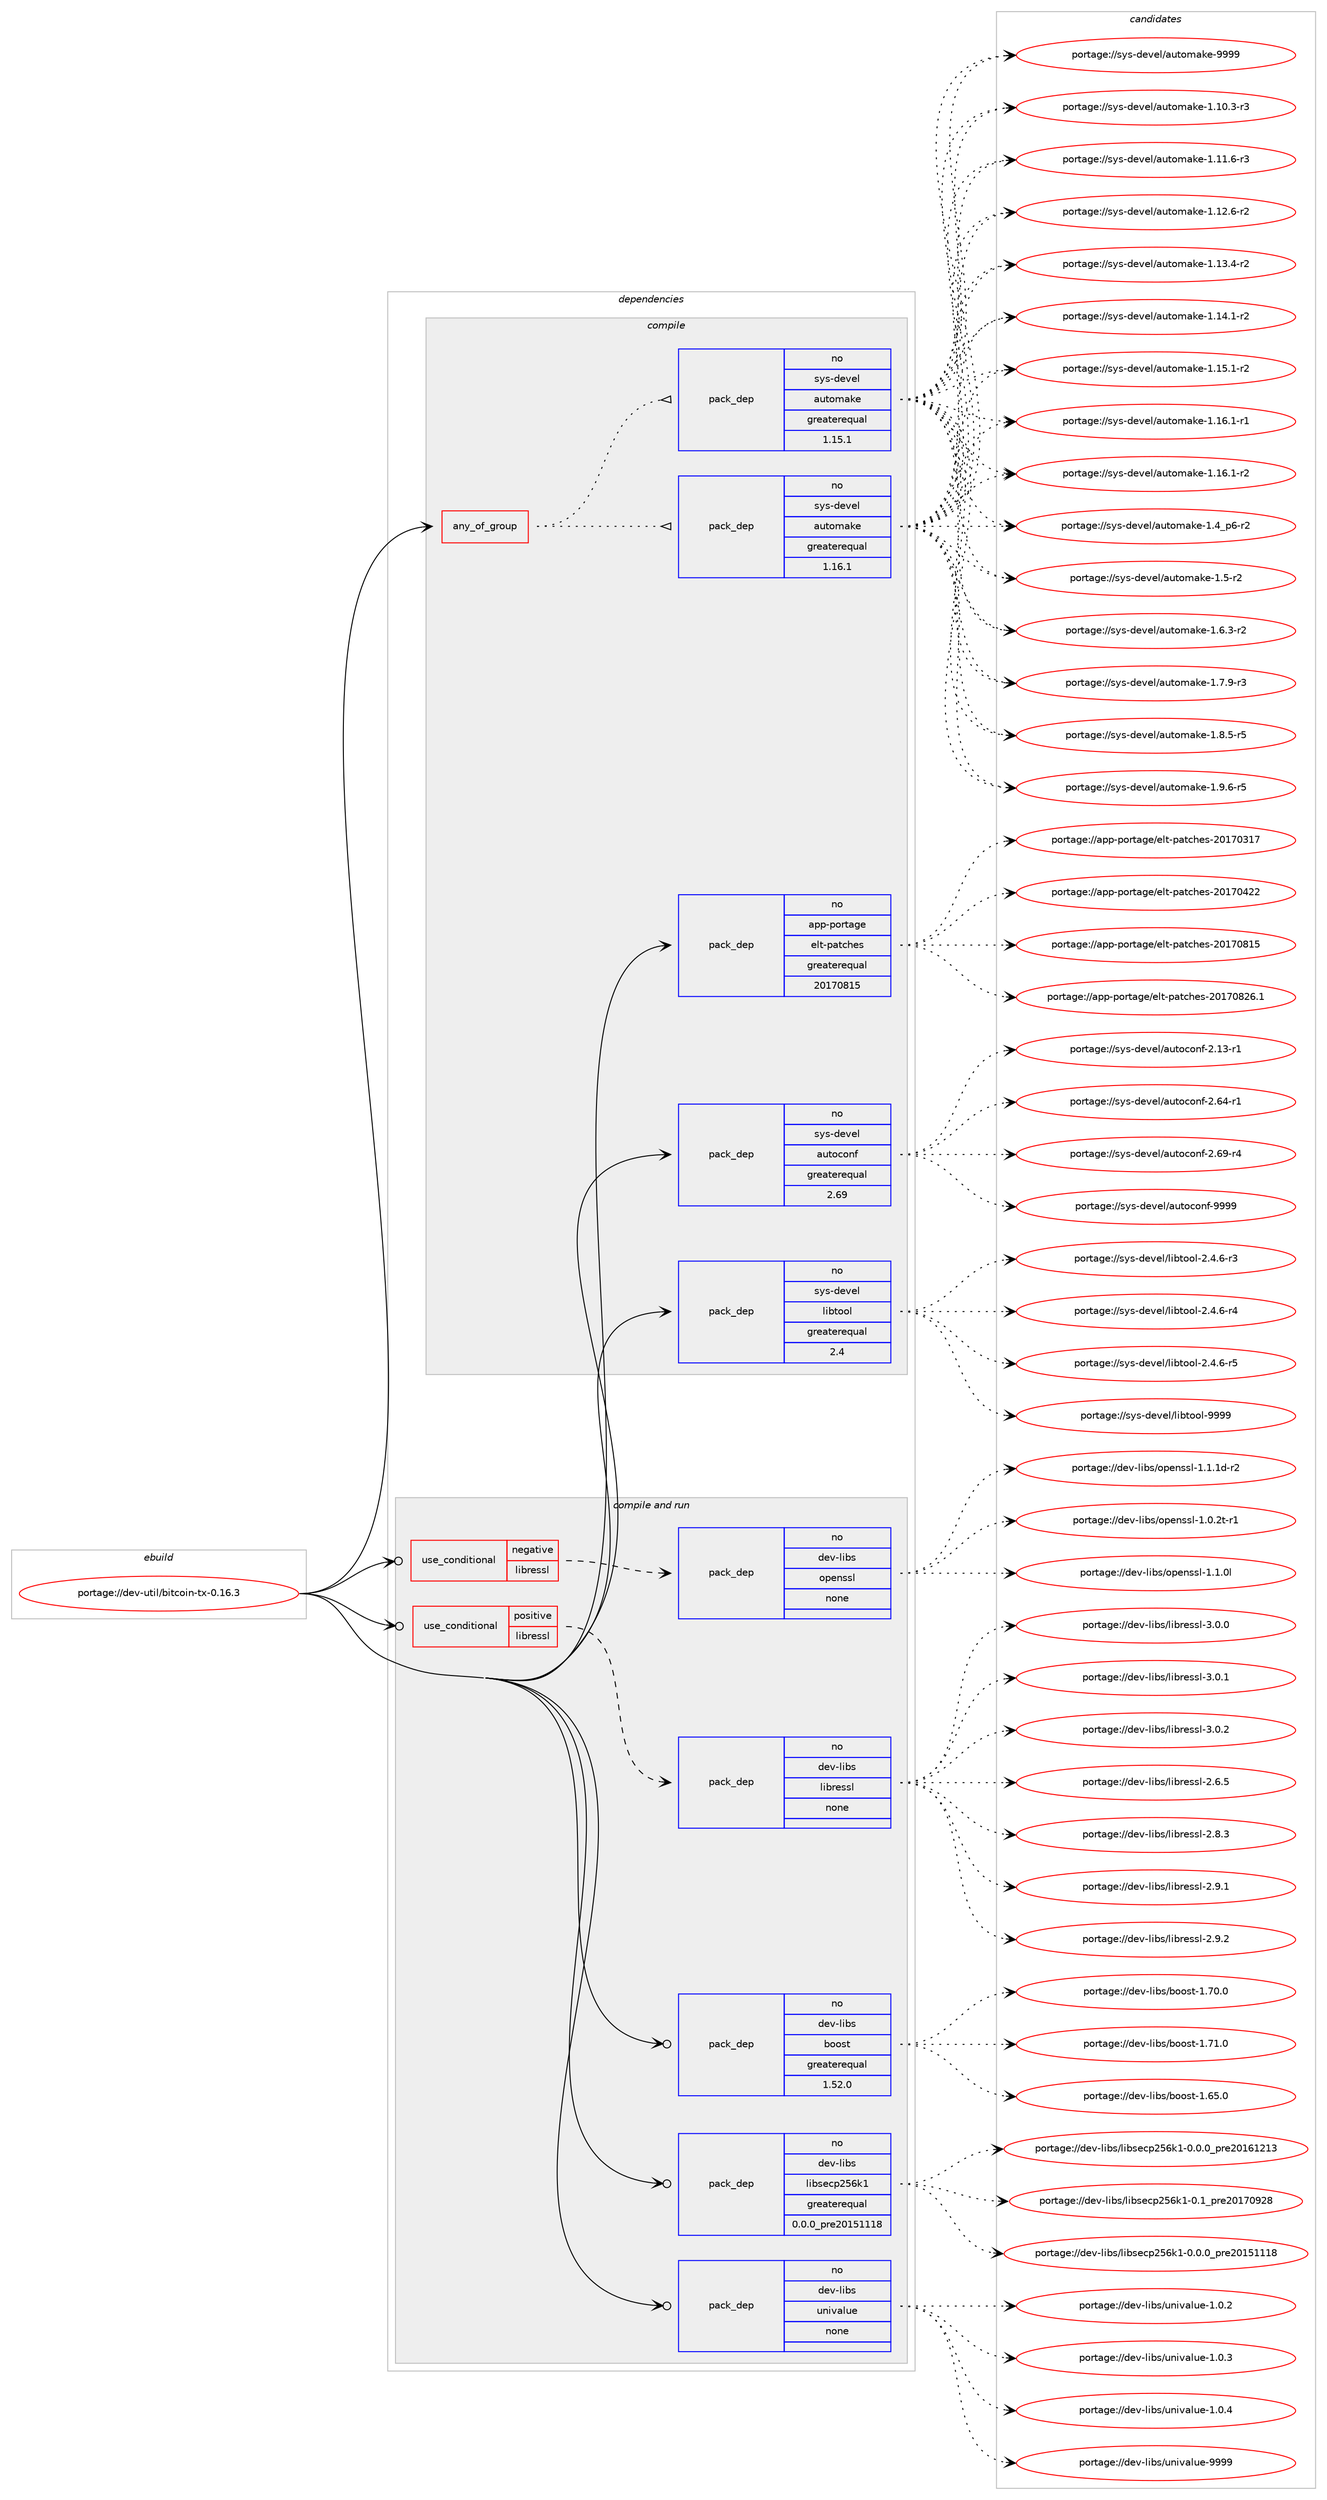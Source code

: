 digraph prolog {

# *************
# Graph options
# *************

newrank=true;
concentrate=true;
compound=true;
graph [rankdir=LR,fontname=Helvetica,fontsize=10,ranksep=1.5];#, ranksep=2.5, nodesep=0.2];
edge  [arrowhead=vee];
node  [fontname=Helvetica,fontsize=10];

# **********
# The ebuild
# **********

subgraph cluster_leftcol {
color=gray;
rank=same;
label=<<i>ebuild</i>>;
id [label="portage://dev-util/bitcoin-tx-0.16.3", color=red, width=4, href="../dev-util/bitcoin-tx-0.16.3.svg"];
}

# ****************
# The dependencies
# ****************

subgraph cluster_midcol {
color=gray;
label=<<i>dependencies</i>>;
subgraph cluster_compile {
fillcolor="#eeeeee";
style=filled;
label=<<i>compile</i>>;
subgraph any3542 {
dependency259036 [label=<<TABLE BORDER="0" CELLBORDER="1" CELLSPACING="0" CELLPADDING="4"><TR><TD CELLPADDING="10">any_of_group</TD></TR></TABLE>>, shape=none, color=red];subgraph pack185036 {
dependency259037 [label=<<TABLE BORDER="0" CELLBORDER="1" CELLSPACING="0" CELLPADDING="4" WIDTH="220"><TR><TD ROWSPAN="6" CELLPADDING="30">pack_dep</TD></TR><TR><TD WIDTH="110">no</TD></TR><TR><TD>sys-devel</TD></TR><TR><TD>automake</TD></TR><TR><TD>greaterequal</TD></TR><TR><TD>1.16.1</TD></TR></TABLE>>, shape=none, color=blue];
}
dependency259036:e -> dependency259037:w [weight=20,style="dotted",arrowhead="oinv"];
subgraph pack185037 {
dependency259038 [label=<<TABLE BORDER="0" CELLBORDER="1" CELLSPACING="0" CELLPADDING="4" WIDTH="220"><TR><TD ROWSPAN="6" CELLPADDING="30">pack_dep</TD></TR><TR><TD WIDTH="110">no</TD></TR><TR><TD>sys-devel</TD></TR><TR><TD>automake</TD></TR><TR><TD>greaterequal</TD></TR><TR><TD>1.15.1</TD></TR></TABLE>>, shape=none, color=blue];
}
dependency259036:e -> dependency259038:w [weight=20,style="dotted",arrowhead="oinv"];
}
id:e -> dependency259036:w [weight=20,style="solid",arrowhead="vee"];
subgraph pack185038 {
dependency259039 [label=<<TABLE BORDER="0" CELLBORDER="1" CELLSPACING="0" CELLPADDING="4" WIDTH="220"><TR><TD ROWSPAN="6" CELLPADDING="30">pack_dep</TD></TR><TR><TD WIDTH="110">no</TD></TR><TR><TD>app-portage</TD></TR><TR><TD>elt-patches</TD></TR><TR><TD>greaterequal</TD></TR><TR><TD>20170815</TD></TR></TABLE>>, shape=none, color=blue];
}
id:e -> dependency259039:w [weight=20,style="solid",arrowhead="vee"];
subgraph pack185039 {
dependency259040 [label=<<TABLE BORDER="0" CELLBORDER="1" CELLSPACING="0" CELLPADDING="4" WIDTH="220"><TR><TD ROWSPAN="6" CELLPADDING="30">pack_dep</TD></TR><TR><TD WIDTH="110">no</TD></TR><TR><TD>sys-devel</TD></TR><TR><TD>autoconf</TD></TR><TR><TD>greaterequal</TD></TR><TR><TD>2.69</TD></TR></TABLE>>, shape=none, color=blue];
}
id:e -> dependency259040:w [weight=20,style="solid",arrowhead="vee"];
subgraph pack185040 {
dependency259041 [label=<<TABLE BORDER="0" CELLBORDER="1" CELLSPACING="0" CELLPADDING="4" WIDTH="220"><TR><TD ROWSPAN="6" CELLPADDING="30">pack_dep</TD></TR><TR><TD WIDTH="110">no</TD></TR><TR><TD>sys-devel</TD></TR><TR><TD>libtool</TD></TR><TR><TD>greaterequal</TD></TR><TR><TD>2.4</TD></TR></TABLE>>, shape=none, color=blue];
}
id:e -> dependency259041:w [weight=20,style="solid",arrowhead="vee"];
}
subgraph cluster_compileandrun {
fillcolor="#eeeeee";
style=filled;
label=<<i>compile and run</i>>;
subgraph cond70385 {
dependency259042 [label=<<TABLE BORDER="0" CELLBORDER="1" CELLSPACING="0" CELLPADDING="4"><TR><TD ROWSPAN="3" CELLPADDING="10">use_conditional</TD></TR><TR><TD>negative</TD></TR><TR><TD>libressl</TD></TR></TABLE>>, shape=none, color=red];
subgraph pack185041 {
dependency259043 [label=<<TABLE BORDER="0" CELLBORDER="1" CELLSPACING="0" CELLPADDING="4" WIDTH="220"><TR><TD ROWSPAN="6" CELLPADDING="30">pack_dep</TD></TR><TR><TD WIDTH="110">no</TD></TR><TR><TD>dev-libs</TD></TR><TR><TD>openssl</TD></TR><TR><TD>none</TD></TR><TR><TD></TD></TR></TABLE>>, shape=none, color=blue];
}
dependency259042:e -> dependency259043:w [weight=20,style="dashed",arrowhead="vee"];
}
id:e -> dependency259042:w [weight=20,style="solid",arrowhead="odotvee"];
subgraph cond70386 {
dependency259044 [label=<<TABLE BORDER="0" CELLBORDER="1" CELLSPACING="0" CELLPADDING="4"><TR><TD ROWSPAN="3" CELLPADDING="10">use_conditional</TD></TR><TR><TD>positive</TD></TR><TR><TD>libressl</TD></TR></TABLE>>, shape=none, color=red];
subgraph pack185042 {
dependency259045 [label=<<TABLE BORDER="0" CELLBORDER="1" CELLSPACING="0" CELLPADDING="4" WIDTH="220"><TR><TD ROWSPAN="6" CELLPADDING="30">pack_dep</TD></TR><TR><TD WIDTH="110">no</TD></TR><TR><TD>dev-libs</TD></TR><TR><TD>libressl</TD></TR><TR><TD>none</TD></TR><TR><TD></TD></TR></TABLE>>, shape=none, color=blue];
}
dependency259044:e -> dependency259045:w [weight=20,style="dashed",arrowhead="vee"];
}
id:e -> dependency259044:w [weight=20,style="solid",arrowhead="odotvee"];
subgraph pack185043 {
dependency259046 [label=<<TABLE BORDER="0" CELLBORDER="1" CELLSPACING="0" CELLPADDING="4" WIDTH="220"><TR><TD ROWSPAN="6" CELLPADDING="30">pack_dep</TD></TR><TR><TD WIDTH="110">no</TD></TR><TR><TD>dev-libs</TD></TR><TR><TD>boost</TD></TR><TR><TD>greaterequal</TD></TR><TR><TD>1.52.0</TD></TR></TABLE>>, shape=none, color=blue];
}
id:e -> dependency259046:w [weight=20,style="solid",arrowhead="odotvee"];
subgraph pack185044 {
dependency259047 [label=<<TABLE BORDER="0" CELLBORDER="1" CELLSPACING="0" CELLPADDING="4" WIDTH="220"><TR><TD ROWSPAN="6" CELLPADDING="30">pack_dep</TD></TR><TR><TD WIDTH="110">no</TD></TR><TR><TD>dev-libs</TD></TR><TR><TD>libsecp256k1</TD></TR><TR><TD>greaterequal</TD></TR><TR><TD>0.0.0_pre20151118</TD></TR></TABLE>>, shape=none, color=blue];
}
id:e -> dependency259047:w [weight=20,style="solid",arrowhead="odotvee"];
subgraph pack185045 {
dependency259048 [label=<<TABLE BORDER="0" CELLBORDER="1" CELLSPACING="0" CELLPADDING="4" WIDTH="220"><TR><TD ROWSPAN="6" CELLPADDING="30">pack_dep</TD></TR><TR><TD WIDTH="110">no</TD></TR><TR><TD>dev-libs</TD></TR><TR><TD>univalue</TD></TR><TR><TD>none</TD></TR><TR><TD></TD></TR></TABLE>>, shape=none, color=blue];
}
id:e -> dependency259048:w [weight=20,style="solid",arrowhead="odotvee"];
}
subgraph cluster_run {
fillcolor="#eeeeee";
style=filled;
label=<<i>run</i>>;
}
}

# **************
# The candidates
# **************

subgraph cluster_choices {
rank=same;
color=gray;
label=<<i>candidates</i>>;

subgraph choice185036 {
color=black;
nodesep=1;
choiceportage11512111545100101118101108479711711611110997107101454946494846514511451 [label="portage://sys-devel/automake-1.10.3-r3", color=red, width=4,href="../sys-devel/automake-1.10.3-r3.svg"];
choiceportage11512111545100101118101108479711711611110997107101454946494946544511451 [label="portage://sys-devel/automake-1.11.6-r3", color=red, width=4,href="../sys-devel/automake-1.11.6-r3.svg"];
choiceportage11512111545100101118101108479711711611110997107101454946495046544511450 [label="portage://sys-devel/automake-1.12.6-r2", color=red, width=4,href="../sys-devel/automake-1.12.6-r2.svg"];
choiceportage11512111545100101118101108479711711611110997107101454946495146524511450 [label="portage://sys-devel/automake-1.13.4-r2", color=red, width=4,href="../sys-devel/automake-1.13.4-r2.svg"];
choiceportage11512111545100101118101108479711711611110997107101454946495246494511450 [label="portage://sys-devel/automake-1.14.1-r2", color=red, width=4,href="../sys-devel/automake-1.14.1-r2.svg"];
choiceportage11512111545100101118101108479711711611110997107101454946495346494511450 [label="portage://sys-devel/automake-1.15.1-r2", color=red, width=4,href="../sys-devel/automake-1.15.1-r2.svg"];
choiceportage11512111545100101118101108479711711611110997107101454946495446494511449 [label="portage://sys-devel/automake-1.16.1-r1", color=red, width=4,href="../sys-devel/automake-1.16.1-r1.svg"];
choiceportage11512111545100101118101108479711711611110997107101454946495446494511450 [label="portage://sys-devel/automake-1.16.1-r2", color=red, width=4,href="../sys-devel/automake-1.16.1-r2.svg"];
choiceportage115121115451001011181011084797117116111109971071014549465295112544511450 [label="portage://sys-devel/automake-1.4_p6-r2", color=red, width=4,href="../sys-devel/automake-1.4_p6-r2.svg"];
choiceportage11512111545100101118101108479711711611110997107101454946534511450 [label="portage://sys-devel/automake-1.5-r2", color=red, width=4,href="../sys-devel/automake-1.5-r2.svg"];
choiceportage115121115451001011181011084797117116111109971071014549465446514511450 [label="portage://sys-devel/automake-1.6.3-r2", color=red, width=4,href="../sys-devel/automake-1.6.3-r2.svg"];
choiceportage115121115451001011181011084797117116111109971071014549465546574511451 [label="portage://sys-devel/automake-1.7.9-r3", color=red, width=4,href="../sys-devel/automake-1.7.9-r3.svg"];
choiceportage115121115451001011181011084797117116111109971071014549465646534511453 [label="portage://sys-devel/automake-1.8.5-r5", color=red, width=4,href="../sys-devel/automake-1.8.5-r5.svg"];
choiceportage115121115451001011181011084797117116111109971071014549465746544511453 [label="portage://sys-devel/automake-1.9.6-r5", color=red, width=4,href="../sys-devel/automake-1.9.6-r5.svg"];
choiceportage115121115451001011181011084797117116111109971071014557575757 [label="portage://sys-devel/automake-9999", color=red, width=4,href="../sys-devel/automake-9999.svg"];
dependency259037:e -> choiceportage11512111545100101118101108479711711611110997107101454946494846514511451:w [style=dotted,weight="100"];
dependency259037:e -> choiceportage11512111545100101118101108479711711611110997107101454946494946544511451:w [style=dotted,weight="100"];
dependency259037:e -> choiceportage11512111545100101118101108479711711611110997107101454946495046544511450:w [style=dotted,weight="100"];
dependency259037:e -> choiceportage11512111545100101118101108479711711611110997107101454946495146524511450:w [style=dotted,weight="100"];
dependency259037:e -> choiceportage11512111545100101118101108479711711611110997107101454946495246494511450:w [style=dotted,weight="100"];
dependency259037:e -> choiceportage11512111545100101118101108479711711611110997107101454946495346494511450:w [style=dotted,weight="100"];
dependency259037:e -> choiceportage11512111545100101118101108479711711611110997107101454946495446494511449:w [style=dotted,weight="100"];
dependency259037:e -> choiceportage11512111545100101118101108479711711611110997107101454946495446494511450:w [style=dotted,weight="100"];
dependency259037:e -> choiceportage115121115451001011181011084797117116111109971071014549465295112544511450:w [style=dotted,weight="100"];
dependency259037:e -> choiceportage11512111545100101118101108479711711611110997107101454946534511450:w [style=dotted,weight="100"];
dependency259037:e -> choiceportage115121115451001011181011084797117116111109971071014549465446514511450:w [style=dotted,weight="100"];
dependency259037:e -> choiceportage115121115451001011181011084797117116111109971071014549465546574511451:w [style=dotted,weight="100"];
dependency259037:e -> choiceportage115121115451001011181011084797117116111109971071014549465646534511453:w [style=dotted,weight="100"];
dependency259037:e -> choiceportage115121115451001011181011084797117116111109971071014549465746544511453:w [style=dotted,weight="100"];
dependency259037:e -> choiceportage115121115451001011181011084797117116111109971071014557575757:w [style=dotted,weight="100"];
}
subgraph choice185037 {
color=black;
nodesep=1;
choiceportage11512111545100101118101108479711711611110997107101454946494846514511451 [label="portage://sys-devel/automake-1.10.3-r3", color=red, width=4,href="../sys-devel/automake-1.10.3-r3.svg"];
choiceportage11512111545100101118101108479711711611110997107101454946494946544511451 [label="portage://sys-devel/automake-1.11.6-r3", color=red, width=4,href="../sys-devel/automake-1.11.6-r3.svg"];
choiceportage11512111545100101118101108479711711611110997107101454946495046544511450 [label="portage://sys-devel/automake-1.12.6-r2", color=red, width=4,href="../sys-devel/automake-1.12.6-r2.svg"];
choiceportage11512111545100101118101108479711711611110997107101454946495146524511450 [label="portage://sys-devel/automake-1.13.4-r2", color=red, width=4,href="../sys-devel/automake-1.13.4-r2.svg"];
choiceportage11512111545100101118101108479711711611110997107101454946495246494511450 [label="portage://sys-devel/automake-1.14.1-r2", color=red, width=4,href="../sys-devel/automake-1.14.1-r2.svg"];
choiceportage11512111545100101118101108479711711611110997107101454946495346494511450 [label="portage://sys-devel/automake-1.15.1-r2", color=red, width=4,href="../sys-devel/automake-1.15.1-r2.svg"];
choiceportage11512111545100101118101108479711711611110997107101454946495446494511449 [label="portage://sys-devel/automake-1.16.1-r1", color=red, width=4,href="../sys-devel/automake-1.16.1-r1.svg"];
choiceportage11512111545100101118101108479711711611110997107101454946495446494511450 [label="portage://sys-devel/automake-1.16.1-r2", color=red, width=4,href="../sys-devel/automake-1.16.1-r2.svg"];
choiceportage115121115451001011181011084797117116111109971071014549465295112544511450 [label="portage://sys-devel/automake-1.4_p6-r2", color=red, width=4,href="../sys-devel/automake-1.4_p6-r2.svg"];
choiceportage11512111545100101118101108479711711611110997107101454946534511450 [label="portage://sys-devel/automake-1.5-r2", color=red, width=4,href="../sys-devel/automake-1.5-r2.svg"];
choiceportage115121115451001011181011084797117116111109971071014549465446514511450 [label="portage://sys-devel/automake-1.6.3-r2", color=red, width=4,href="../sys-devel/automake-1.6.3-r2.svg"];
choiceportage115121115451001011181011084797117116111109971071014549465546574511451 [label="portage://sys-devel/automake-1.7.9-r3", color=red, width=4,href="../sys-devel/automake-1.7.9-r3.svg"];
choiceportage115121115451001011181011084797117116111109971071014549465646534511453 [label="portage://sys-devel/automake-1.8.5-r5", color=red, width=4,href="../sys-devel/automake-1.8.5-r5.svg"];
choiceportage115121115451001011181011084797117116111109971071014549465746544511453 [label="portage://sys-devel/automake-1.9.6-r5", color=red, width=4,href="../sys-devel/automake-1.9.6-r5.svg"];
choiceportage115121115451001011181011084797117116111109971071014557575757 [label="portage://sys-devel/automake-9999", color=red, width=4,href="../sys-devel/automake-9999.svg"];
dependency259038:e -> choiceportage11512111545100101118101108479711711611110997107101454946494846514511451:w [style=dotted,weight="100"];
dependency259038:e -> choiceportage11512111545100101118101108479711711611110997107101454946494946544511451:w [style=dotted,weight="100"];
dependency259038:e -> choiceportage11512111545100101118101108479711711611110997107101454946495046544511450:w [style=dotted,weight="100"];
dependency259038:e -> choiceportage11512111545100101118101108479711711611110997107101454946495146524511450:w [style=dotted,weight="100"];
dependency259038:e -> choiceportage11512111545100101118101108479711711611110997107101454946495246494511450:w [style=dotted,weight="100"];
dependency259038:e -> choiceportage11512111545100101118101108479711711611110997107101454946495346494511450:w [style=dotted,weight="100"];
dependency259038:e -> choiceportage11512111545100101118101108479711711611110997107101454946495446494511449:w [style=dotted,weight="100"];
dependency259038:e -> choiceportage11512111545100101118101108479711711611110997107101454946495446494511450:w [style=dotted,weight="100"];
dependency259038:e -> choiceportage115121115451001011181011084797117116111109971071014549465295112544511450:w [style=dotted,weight="100"];
dependency259038:e -> choiceportage11512111545100101118101108479711711611110997107101454946534511450:w [style=dotted,weight="100"];
dependency259038:e -> choiceportage115121115451001011181011084797117116111109971071014549465446514511450:w [style=dotted,weight="100"];
dependency259038:e -> choiceportage115121115451001011181011084797117116111109971071014549465546574511451:w [style=dotted,weight="100"];
dependency259038:e -> choiceportage115121115451001011181011084797117116111109971071014549465646534511453:w [style=dotted,weight="100"];
dependency259038:e -> choiceportage115121115451001011181011084797117116111109971071014549465746544511453:w [style=dotted,weight="100"];
dependency259038:e -> choiceportage115121115451001011181011084797117116111109971071014557575757:w [style=dotted,weight="100"];
}
subgraph choice185038 {
color=black;
nodesep=1;
choiceportage97112112451121111141169710310147101108116451129711699104101115455048495548514955 [label="portage://app-portage/elt-patches-20170317", color=red, width=4,href="../app-portage/elt-patches-20170317.svg"];
choiceportage97112112451121111141169710310147101108116451129711699104101115455048495548525050 [label="portage://app-portage/elt-patches-20170422", color=red, width=4,href="../app-portage/elt-patches-20170422.svg"];
choiceportage97112112451121111141169710310147101108116451129711699104101115455048495548564953 [label="portage://app-portage/elt-patches-20170815", color=red, width=4,href="../app-portage/elt-patches-20170815.svg"];
choiceportage971121124511211111411697103101471011081164511297116991041011154550484955485650544649 [label="portage://app-portage/elt-patches-20170826.1", color=red, width=4,href="../app-portage/elt-patches-20170826.1.svg"];
dependency259039:e -> choiceportage97112112451121111141169710310147101108116451129711699104101115455048495548514955:w [style=dotted,weight="100"];
dependency259039:e -> choiceportage97112112451121111141169710310147101108116451129711699104101115455048495548525050:w [style=dotted,weight="100"];
dependency259039:e -> choiceportage97112112451121111141169710310147101108116451129711699104101115455048495548564953:w [style=dotted,weight="100"];
dependency259039:e -> choiceportage971121124511211111411697103101471011081164511297116991041011154550484955485650544649:w [style=dotted,weight="100"];
}
subgraph choice185039 {
color=black;
nodesep=1;
choiceportage1151211154510010111810110847971171161119911111010245504649514511449 [label="portage://sys-devel/autoconf-2.13-r1", color=red, width=4,href="../sys-devel/autoconf-2.13-r1.svg"];
choiceportage1151211154510010111810110847971171161119911111010245504654524511449 [label="portage://sys-devel/autoconf-2.64-r1", color=red, width=4,href="../sys-devel/autoconf-2.64-r1.svg"];
choiceportage1151211154510010111810110847971171161119911111010245504654574511452 [label="portage://sys-devel/autoconf-2.69-r4", color=red, width=4,href="../sys-devel/autoconf-2.69-r4.svg"];
choiceportage115121115451001011181011084797117116111991111101024557575757 [label="portage://sys-devel/autoconf-9999", color=red, width=4,href="../sys-devel/autoconf-9999.svg"];
dependency259040:e -> choiceportage1151211154510010111810110847971171161119911111010245504649514511449:w [style=dotted,weight="100"];
dependency259040:e -> choiceportage1151211154510010111810110847971171161119911111010245504654524511449:w [style=dotted,weight="100"];
dependency259040:e -> choiceportage1151211154510010111810110847971171161119911111010245504654574511452:w [style=dotted,weight="100"];
dependency259040:e -> choiceportage115121115451001011181011084797117116111991111101024557575757:w [style=dotted,weight="100"];
}
subgraph choice185040 {
color=black;
nodesep=1;
choiceportage1151211154510010111810110847108105981161111111084550465246544511451 [label="portage://sys-devel/libtool-2.4.6-r3", color=red, width=4,href="../sys-devel/libtool-2.4.6-r3.svg"];
choiceportage1151211154510010111810110847108105981161111111084550465246544511452 [label="portage://sys-devel/libtool-2.4.6-r4", color=red, width=4,href="../sys-devel/libtool-2.4.6-r4.svg"];
choiceportage1151211154510010111810110847108105981161111111084550465246544511453 [label="portage://sys-devel/libtool-2.4.6-r5", color=red, width=4,href="../sys-devel/libtool-2.4.6-r5.svg"];
choiceportage1151211154510010111810110847108105981161111111084557575757 [label="portage://sys-devel/libtool-9999", color=red, width=4,href="../sys-devel/libtool-9999.svg"];
dependency259041:e -> choiceportage1151211154510010111810110847108105981161111111084550465246544511451:w [style=dotted,weight="100"];
dependency259041:e -> choiceportage1151211154510010111810110847108105981161111111084550465246544511452:w [style=dotted,weight="100"];
dependency259041:e -> choiceportage1151211154510010111810110847108105981161111111084550465246544511453:w [style=dotted,weight="100"];
dependency259041:e -> choiceportage1151211154510010111810110847108105981161111111084557575757:w [style=dotted,weight="100"];
}
subgraph choice185041 {
color=black;
nodesep=1;
choiceportage1001011184510810598115471111121011101151151084549464846501164511449 [label="portage://dev-libs/openssl-1.0.2t-r1", color=red, width=4,href="../dev-libs/openssl-1.0.2t-r1.svg"];
choiceportage100101118451081059811547111112101110115115108454946494648108 [label="portage://dev-libs/openssl-1.1.0l", color=red, width=4,href="../dev-libs/openssl-1.1.0l.svg"];
choiceportage1001011184510810598115471111121011101151151084549464946491004511450 [label="portage://dev-libs/openssl-1.1.1d-r2", color=red, width=4,href="../dev-libs/openssl-1.1.1d-r2.svg"];
dependency259043:e -> choiceportage1001011184510810598115471111121011101151151084549464846501164511449:w [style=dotted,weight="100"];
dependency259043:e -> choiceportage100101118451081059811547111112101110115115108454946494648108:w [style=dotted,weight="100"];
dependency259043:e -> choiceportage1001011184510810598115471111121011101151151084549464946491004511450:w [style=dotted,weight="100"];
}
subgraph choice185042 {
color=black;
nodesep=1;
choiceportage10010111845108105981154710810598114101115115108455046544653 [label="portage://dev-libs/libressl-2.6.5", color=red, width=4,href="../dev-libs/libressl-2.6.5.svg"];
choiceportage10010111845108105981154710810598114101115115108455046564651 [label="portage://dev-libs/libressl-2.8.3", color=red, width=4,href="../dev-libs/libressl-2.8.3.svg"];
choiceportage10010111845108105981154710810598114101115115108455046574649 [label="portage://dev-libs/libressl-2.9.1", color=red, width=4,href="../dev-libs/libressl-2.9.1.svg"];
choiceportage10010111845108105981154710810598114101115115108455046574650 [label="portage://dev-libs/libressl-2.9.2", color=red, width=4,href="../dev-libs/libressl-2.9.2.svg"];
choiceportage10010111845108105981154710810598114101115115108455146484648 [label="portage://dev-libs/libressl-3.0.0", color=red, width=4,href="../dev-libs/libressl-3.0.0.svg"];
choiceportage10010111845108105981154710810598114101115115108455146484649 [label="portage://dev-libs/libressl-3.0.1", color=red, width=4,href="../dev-libs/libressl-3.0.1.svg"];
choiceportage10010111845108105981154710810598114101115115108455146484650 [label="portage://dev-libs/libressl-3.0.2", color=red, width=4,href="../dev-libs/libressl-3.0.2.svg"];
dependency259045:e -> choiceportage10010111845108105981154710810598114101115115108455046544653:w [style=dotted,weight="100"];
dependency259045:e -> choiceportage10010111845108105981154710810598114101115115108455046564651:w [style=dotted,weight="100"];
dependency259045:e -> choiceportage10010111845108105981154710810598114101115115108455046574649:w [style=dotted,weight="100"];
dependency259045:e -> choiceportage10010111845108105981154710810598114101115115108455046574650:w [style=dotted,weight="100"];
dependency259045:e -> choiceportage10010111845108105981154710810598114101115115108455146484648:w [style=dotted,weight="100"];
dependency259045:e -> choiceportage10010111845108105981154710810598114101115115108455146484649:w [style=dotted,weight="100"];
dependency259045:e -> choiceportage10010111845108105981154710810598114101115115108455146484650:w [style=dotted,weight="100"];
}
subgraph choice185043 {
color=black;
nodesep=1;
choiceportage1001011184510810598115479811111111511645494654534648 [label="portage://dev-libs/boost-1.65.0", color=red, width=4,href="../dev-libs/boost-1.65.0.svg"];
choiceportage1001011184510810598115479811111111511645494655484648 [label="portage://dev-libs/boost-1.70.0", color=red, width=4,href="../dev-libs/boost-1.70.0.svg"];
choiceportage1001011184510810598115479811111111511645494655494648 [label="portage://dev-libs/boost-1.71.0", color=red, width=4,href="../dev-libs/boost-1.71.0.svg"];
dependency259046:e -> choiceportage1001011184510810598115479811111111511645494654534648:w [style=dotted,weight="100"];
dependency259046:e -> choiceportage1001011184510810598115479811111111511645494655484648:w [style=dotted,weight="100"];
dependency259046:e -> choiceportage1001011184510810598115479811111111511645494655494648:w [style=dotted,weight="100"];
}
subgraph choice185044 {
color=black;
nodesep=1;
choiceportage100101118451081059811547108105981151019911250535410749454846484648951121141015048495349494956 [label="portage://dev-libs/libsecp256k1-0.0.0_pre20151118", color=red, width=4,href="../dev-libs/libsecp256k1-0.0.0_pre20151118.svg"];
choiceportage100101118451081059811547108105981151019911250535410749454846484648951121141015048495449504951 [label="portage://dev-libs/libsecp256k1-0.0.0_pre20161213", color=red, width=4,href="../dev-libs/libsecp256k1-0.0.0_pre20161213.svg"];
choiceportage10010111845108105981154710810598115101991125053541074945484649951121141015048495548575056 [label="portage://dev-libs/libsecp256k1-0.1_pre20170928", color=red, width=4,href="../dev-libs/libsecp256k1-0.1_pre20170928.svg"];
dependency259047:e -> choiceportage100101118451081059811547108105981151019911250535410749454846484648951121141015048495349494956:w [style=dotted,weight="100"];
dependency259047:e -> choiceportage100101118451081059811547108105981151019911250535410749454846484648951121141015048495449504951:w [style=dotted,weight="100"];
dependency259047:e -> choiceportage10010111845108105981154710810598115101991125053541074945484649951121141015048495548575056:w [style=dotted,weight="100"];
}
subgraph choice185045 {
color=black;
nodesep=1;
choiceportage10010111845108105981154711711010511897108117101454946484650 [label="portage://dev-libs/univalue-1.0.2", color=red, width=4,href="../dev-libs/univalue-1.0.2.svg"];
choiceportage10010111845108105981154711711010511897108117101454946484651 [label="portage://dev-libs/univalue-1.0.3", color=red, width=4,href="../dev-libs/univalue-1.0.3.svg"];
choiceportage10010111845108105981154711711010511897108117101454946484652 [label="portage://dev-libs/univalue-1.0.4", color=red, width=4,href="../dev-libs/univalue-1.0.4.svg"];
choiceportage100101118451081059811547117110105118971081171014557575757 [label="portage://dev-libs/univalue-9999", color=red, width=4,href="../dev-libs/univalue-9999.svg"];
dependency259048:e -> choiceportage10010111845108105981154711711010511897108117101454946484650:w [style=dotted,weight="100"];
dependency259048:e -> choiceportage10010111845108105981154711711010511897108117101454946484651:w [style=dotted,weight="100"];
dependency259048:e -> choiceportage10010111845108105981154711711010511897108117101454946484652:w [style=dotted,weight="100"];
dependency259048:e -> choiceportage100101118451081059811547117110105118971081171014557575757:w [style=dotted,weight="100"];
}
}

}

